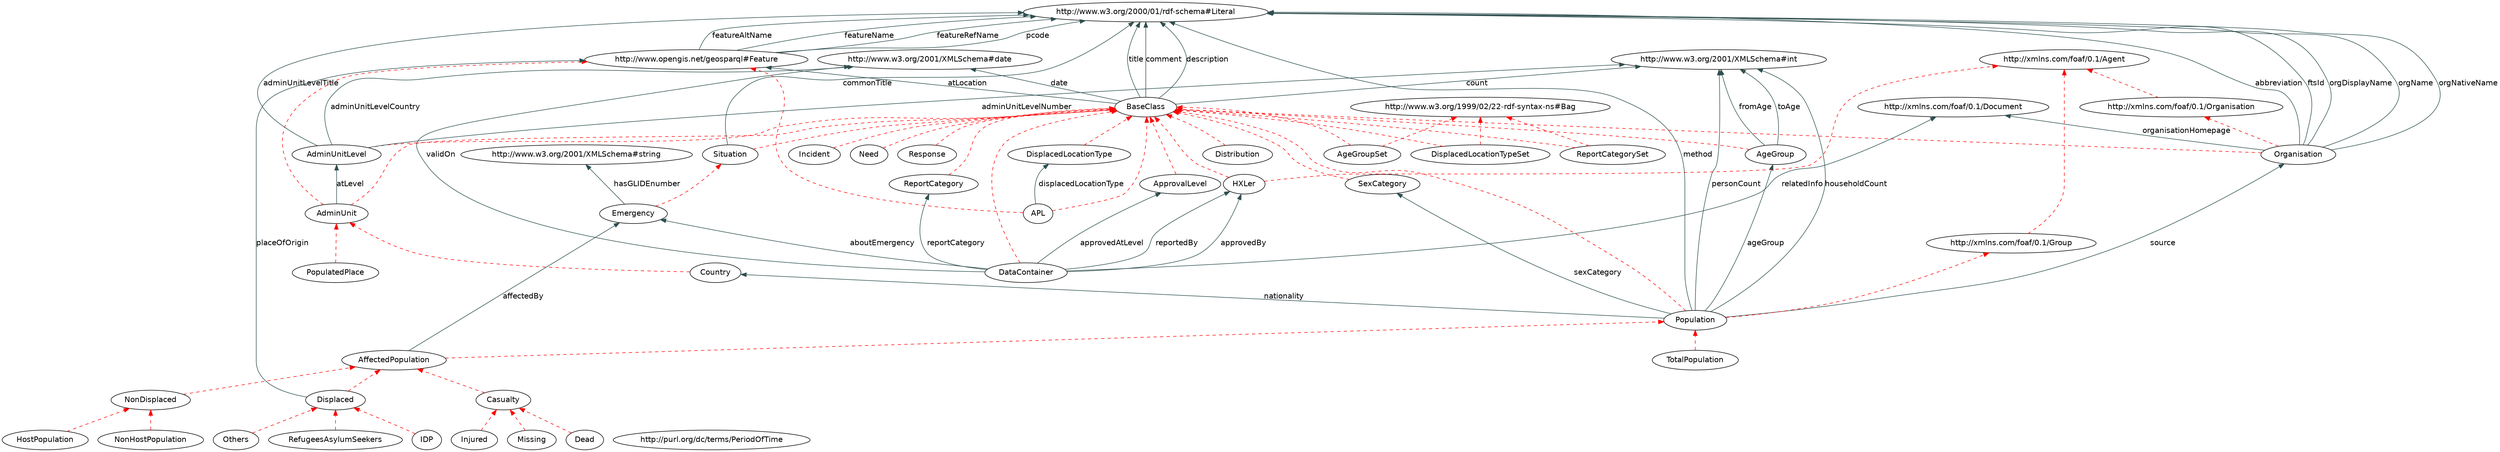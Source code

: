 digraph { 
 rankdir="BT";
 charset="utf-8";
 overlap=false;
 edge [color=darkslategray];
 edge [fontname=Helvetica];
 node [fontname=Helvetica];

"APL" [ URL = "./#APL"] ;
	"APL" -> "http://www.opengis.net/geosparql#Feature" [ color=red style="dashed" ]; 
		"APL" -> "BaseClass" [ color=red style="dashed" ]; 
		"AdminUnit" [ URL = "./#AdminUnit"] ;
	"AdminUnit" -> "http://www.opengis.net/geosparql#Feature" [ color=red style="dashed" ]; 
		"AdminUnit" -> "BaseClass" [ color=red style="dashed" ]; 
		"AdminUnitLevel" [ URL = "./#AdminUnitLevel"] ;
	"AdminUnitLevel" -> "BaseClass" [ color=red style="dashed" ]; 
		"AffectedPopulation" [ URL = "./#AffectedPopulation"] ;
	"AffectedPopulation" -> "Population" [ color=red style="dashed" ]; 
		"AgeGroup" [ URL = "./#AgeGroup"] ;
	"AgeGroup" -> "BaseClass" [ color=red style="dashed" ]; 
		"AgeGroupSet" [ URL = "./#AgeGroupSet"] ;
	"AgeGroupSet" -> "BaseClass" [ color=red style="dashed" ]; 
		"AgeGroupSet" -> "http://www.w3.org/1999/02/22-rdf-syntax-ns#Bag" [ color=red style="dashed" ]; 
		"ApprovalLevel" [ URL = "./#ApprovalLevel"] ;
	"ApprovalLevel" -> "BaseClass" [ color=red style="dashed" ]; 
		"BaseClass" [ URL = "./#BaseClass"] ;
	"Casualty" [ URL = "./#Casualty"] ;
	"Casualty" -> "AffectedPopulation" [ color=red style="dashed" ]; 
		"Country" [ URL = "./#Country"] ;
	"Country" -> "AdminUnit" [ color=red style="dashed" ]; 
		"DataContainer" [ URL = "./#DataContainer"] ;
	"DataContainer" -> "BaseClass" [ color=red style="dashed" ]; 
		"Dead" [ URL = "./#Dead"] ;
	"Dead" -> "Casualty" [ color=red style="dashed" ]; 
		"Displaced" [ URL = "./#Displaced"] ;
	"Displaced" -> "AffectedPopulation" [ color=red style="dashed" ]; 
		"DisplacedLocationType" [ URL = "./#DisplacedLocationType"] ;
	"DisplacedLocationType" -> "BaseClass" [ color=red style="dashed" ]; 
		"DisplacedLocationTypeSet" [ URL = "./#DisplacedLocationTypeSet"] ;
	"DisplacedLocationTypeSet" -> "BaseClass" [ color=red style="dashed" ]; 
		"DisplacedLocationTypeSet" -> "http://www.w3.org/1999/02/22-rdf-syntax-ns#Bag" [ color=red style="dashed" ]; 
		"Distribution" [ URL = "./#Distribution"] ;
	"Distribution" -> "BaseClass" [ color=red style="dashed" ]; 
		"Emergency" [ URL = "./#Emergency"] ;
	"Emergency" -> "Situation" [ color=red style="dashed" ]; 
		"HXLer" [ URL = "./#HXLer"] ;
	"HXLer" -> "http://xmlns.com/foaf/0.1/Agent" [ color=red style="dashed" ]; 
		"HXLer" -> "BaseClass" [ color=red style="dashed" ]; 
		"HostPopulation" [ URL = "./#HostPopulation"] ;
	"HostPopulation" -> "NonDisplaced" [ color=red style="dashed" ]; 
		"IDP" [ URL = "./#IDP"] ;
	"IDP" -> "Displaced" [ color=red style="dashed" ]; 
		"Incident" [ URL = "./#Incident"] ;
	"Incident" -> "BaseClass" [ color=red style="dashed" ]; 
		"Injured" [ URL = "./#Injured"] ;
	"Injured" -> "Casualty" [ color=red style="dashed" ]; 
		"Missing" [ URL = "./#Missing"] ;
	"Missing" -> "Casualty" [ color=red style="dashed" ]; 
		"Need" [ URL = "./#Need"] ;
	"Need" -> "BaseClass" [ color=red style="dashed" ]; 
		"NonDisplaced" [ URL = "./#NonDisplaced"] ;
	"NonDisplaced" -> "AffectedPopulation" [ color=red style="dashed" ]; 
		"NonHostPopulation" [ URL = "./#NonHostPopulation"] ;
	"NonHostPopulation" -> "NonDisplaced" [ color=red style="dashed" ]; 
		"Organisation" [ URL = "./#Organisation"] ;
	"Organisation" -> "http://xmlns.com/foaf/0.1/Organisation" [ color=red style="dashed" ]; 
		"Organisation" -> "BaseClass" [ color=red style="dashed" ]; 
		"Others" [ URL = "./#Others"] ;
	"Others" -> "Displaced" [ color=red style="dashed" ]; 
		"PopulatedPlace" [ URL = "./#PopulatedPlace"] ;
	"PopulatedPlace" -> "AdminUnit" [ color=red style="dashed" ]; 
		"Population" [ URL = "./#Population"] ;
	"Population" -> "BaseClass" [ color=red style="dashed" ]; 
		"Population" -> "http://xmlns.com/foaf/0.1/Group" [ color=red style="dashed" ]; 
		"RefugeesAsylumSeekers" [ URL = "./#RefugeesAsylumSeekers"] ;
	"RefugeesAsylumSeekers" -> "Displaced" [ color=red style="dashed" ]; 
		"ReportCategory" [ URL = "./#ReportCategory"] ;
	"ReportCategory" -> "BaseClass" [ color=red style="dashed" ]; 
		"ReportCategorySet" [ URL = "./#ReportCategorySet"] ;
	"ReportCategorySet" -> "BaseClass" [ color=red style="dashed" ]; 
		"ReportCategorySet" -> "http://www.w3.org/1999/02/22-rdf-syntax-ns#Bag" [ color=red style="dashed" ]; 
		"Response" [ URL = "./#Response"] ;
	"Response" -> "BaseClass" [ color=red style="dashed" ]; 
		"SexCategory" [ URL = "./#SexCategory"] ;
	"SexCategory" -> "BaseClass" [ color=red style="dashed" ]; 
		"Situation" [ URL = "./#Situation"] ;
	"Situation" -> "BaseClass" [ color=red style="dashed" ]; 
		"TotalPopulation" [ URL = "./#TotalPopulation"] ;
	"TotalPopulation" -> "Population" [ color=red style="dashed" ]; 
		"http://purl.org/dc/terms/PeriodOfTime" [ URL = "./#http://purl.org/dc/terms/PeriodOfTime"] ;
	"http://xmlns.com/foaf/0.1/Agent" [ URL = "./#http://xmlns.com/foaf/0.1/Agent"] ;
	"http://xmlns.com/foaf/0.1/Group" [ URL = "./#http://xmlns.com/foaf/0.1/Group"] ;
	"http://xmlns.com/foaf/0.1/Group" -> "http://xmlns.com/foaf/0.1/Agent" [ color=red style="dashed" ]; 
		"http://xmlns.com/foaf/0.1/Organisation" [ URL = "./#http://xmlns.com/foaf/0.1/Organisation"] ;
	"http://xmlns.com/foaf/0.1/Organisation" -> "http://xmlns.com/foaf/0.1/Agent" [ color=red style="dashed" ]; 
		"Organisation" -> "http://www.w3.org/2000/01/rdf-schema#Literal" [ label="abbreviation" URL = "./#abbreviation"]; 
			"DataContainer" -> "Emergency" [ label="aboutEmergency" URL = "./#aboutEmergency"]; 
			"AdminUnitLevel" -> "http://www.w3.org/2001/XMLSchema#date" [ label="adminUnitLevelCountry" URL = "./#adminUnitLevelCountry"]; 
			"AdminUnitLevel" -> "http://www.w3.org/2001/XMLSchema#int" [ label="adminUnitLevelNumber" URL = "./#adminUnitLevelNumber"]; 
			"AdminUnitLevel" -> "http://www.w3.org/2000/01/rdf-schema#Literal" [ label="adminUnitLevelTitle" URL = "./#adminUnitLevelTitle"]; 
			"AffectedPopulation" -> "Emergency" [ label="affectedBy" URL = "./#affectedBy"]; 
			"Population" -> "AgeGroup" [ label="ageGroup" URL = "./#ageGroup"]; 
			"DataContainer" -> "ApprovalLevel" [ label="approvedAtLevel" URL = "./#approvedAtLevel"]; 
			"DataContainer" -> "HXLer" [ label="approvedBy" URL = "./#approvedBy"]; 
			"AdminUnit" -> "AdminUnitLevel" [ label="atLevel" URL = "./#atLevel"]; 
			"BaseClass" -> "http://www.opengis.net/geosparql#Feature" [ label="atLocation" URL = "./#atLocation"]; 
			"BaseClass" -> "http://www.w3.org/2000/01/rdf-schema#Literal" [ label="comment" URL = "./#comment"]; 
			"Situation" -> "http://www.w3.org/2000/01/rdf-schema#Literal" [ label="commonTitle" URL = "./#commonTitle"]; 
			"BaseClass" -> "http://www.w3.org/2001/XMLSchema#int" [ label="count" URL = "./#count"]; 
			"BaseClass" -> "http://www.w3.org/2001/XMLSchema#date" [ label="date" URL = "./#date"]; 
			"BaseClass" -> "http://www.w3.org/2000/01/rdf-schema#Literal" [ label="description" URL = "./#description"]; 
			"APL" -> "DisplacedLocationType" [ label="displacedLocationType" URL = "./#displacedLocationType"]; 
			"http://www.opengis.net/geosparql#Feature" -> "http://www.w3.org/2000/01/rdf-schema#Literal" [ label="featureAltName" URL = "./#featureAltName"]; 
			"http://www.opengis.net/geosparql#Feature" -> "http://www.w3.org/2000/01/rdf-schema#Literal" [ label="featureName" URL = "./#featureName"]; 
			"http://www.opengis.net/geosparql#Feature" -> "http://www.w3.org/2000/01/rdf-schema#Literal" [ label="featureRefName" URL = "./#featureRefName"]; 
			"AgeGroup" -> "http://www.w3.org/2001/XMLSchema#int" [ label="fromAge" URL = "./#fromAge"]; 
			"Organisation" -> "http://www.w3.org/2000/01/rdf-schema#Literal" [ label="ftsId" URL = "./#ftsId"]; 
			"Emergency" -> "http://www.w3.org/2001/XMLSchema#string" [ label="hasGLIDEnumber" URL = "./#hasGLIDEnumber"]; 
			"Population" -> "http://www.w3.org/2001/XMLSchema#int" [ label="householdCount" URL = "./#householdCount"]; 
			"Population" -> "http://www.w3.org/2000/01/rdf-schema#Literal" [ label="method" URL = "./#method"]; 
			"Population" -> "Country" [ label="nationality" URL = "./#nationality"]; 
			"Organisation" -> "http://www.w3.org/2000/01/rdf-schema#Literal" [ label="orgDisplayName" URL = "./#orgDisplayName"]; 
			"Organisation" -> "http://www.w3.org/2000/01/rdf-schema#Literal" [ label="orgName" URL = "./#orgName"]; 
			"Organisation" -> "http://www.w3.org/2000/01/rdf-schema#Literal" [ label="orgNativeName" URL = "./#orgNativeName"]; 
			"Organisation" -> "http://xmlns.com/foaf/0.1/Document" [ label="organisationHomepage" URL = "./#organisationHomepage"]; 
			"http://www.opengis.net/geosparql#Feature" -> "http://www.w3.org/2000/01/rdf-schema#Literal" [ label="pcode" URL = "./#pcode"]; 
			"Population" -> "http://www.w3.org/2001/XMLSchema#int" [ label="personCount" URL = "./#personCount"]; 
			"Displaced" -> "http://www.opengis.net/geosparql#Feature" [ label="placeOfOrigin" URL = "./#placeOfOrigin"]; 
			"DataContainer" -> "http://xmlns.com/foaf/0.1/Document" [ label="relatedInfo" URL = "./#relatedInfo"]; 
			"DataContainer" -> "ReportCategory" [ label="reportCategory" URL = "./#reportCategory"]; 
			"DataContainer" -> "HXLer" [ label="reportedBy" URL = "./#reportedBy"]; 
			"Population" -> "SexCategory" [ label="sexCategory" URL = "./#sexCategory"]; 
			"Population" -> "Organisation" [ label="source" URL = "./#source"]; 
			"BaseClass" -> "http://www.w3.org/2000/01/rdf-schema#Literal" [ label="title" URL = "./#title"]; 
			"AgeGroup" -> "http://www.w3.org/2001/XMLSchema#int" [ label="toAge" URL = "./#toAge"]; 
			"DataContainer" -> "http://www.w3.org/2001/XMLSchema#date" [ label="validOn" URL = "./#validOn"]; 
			}